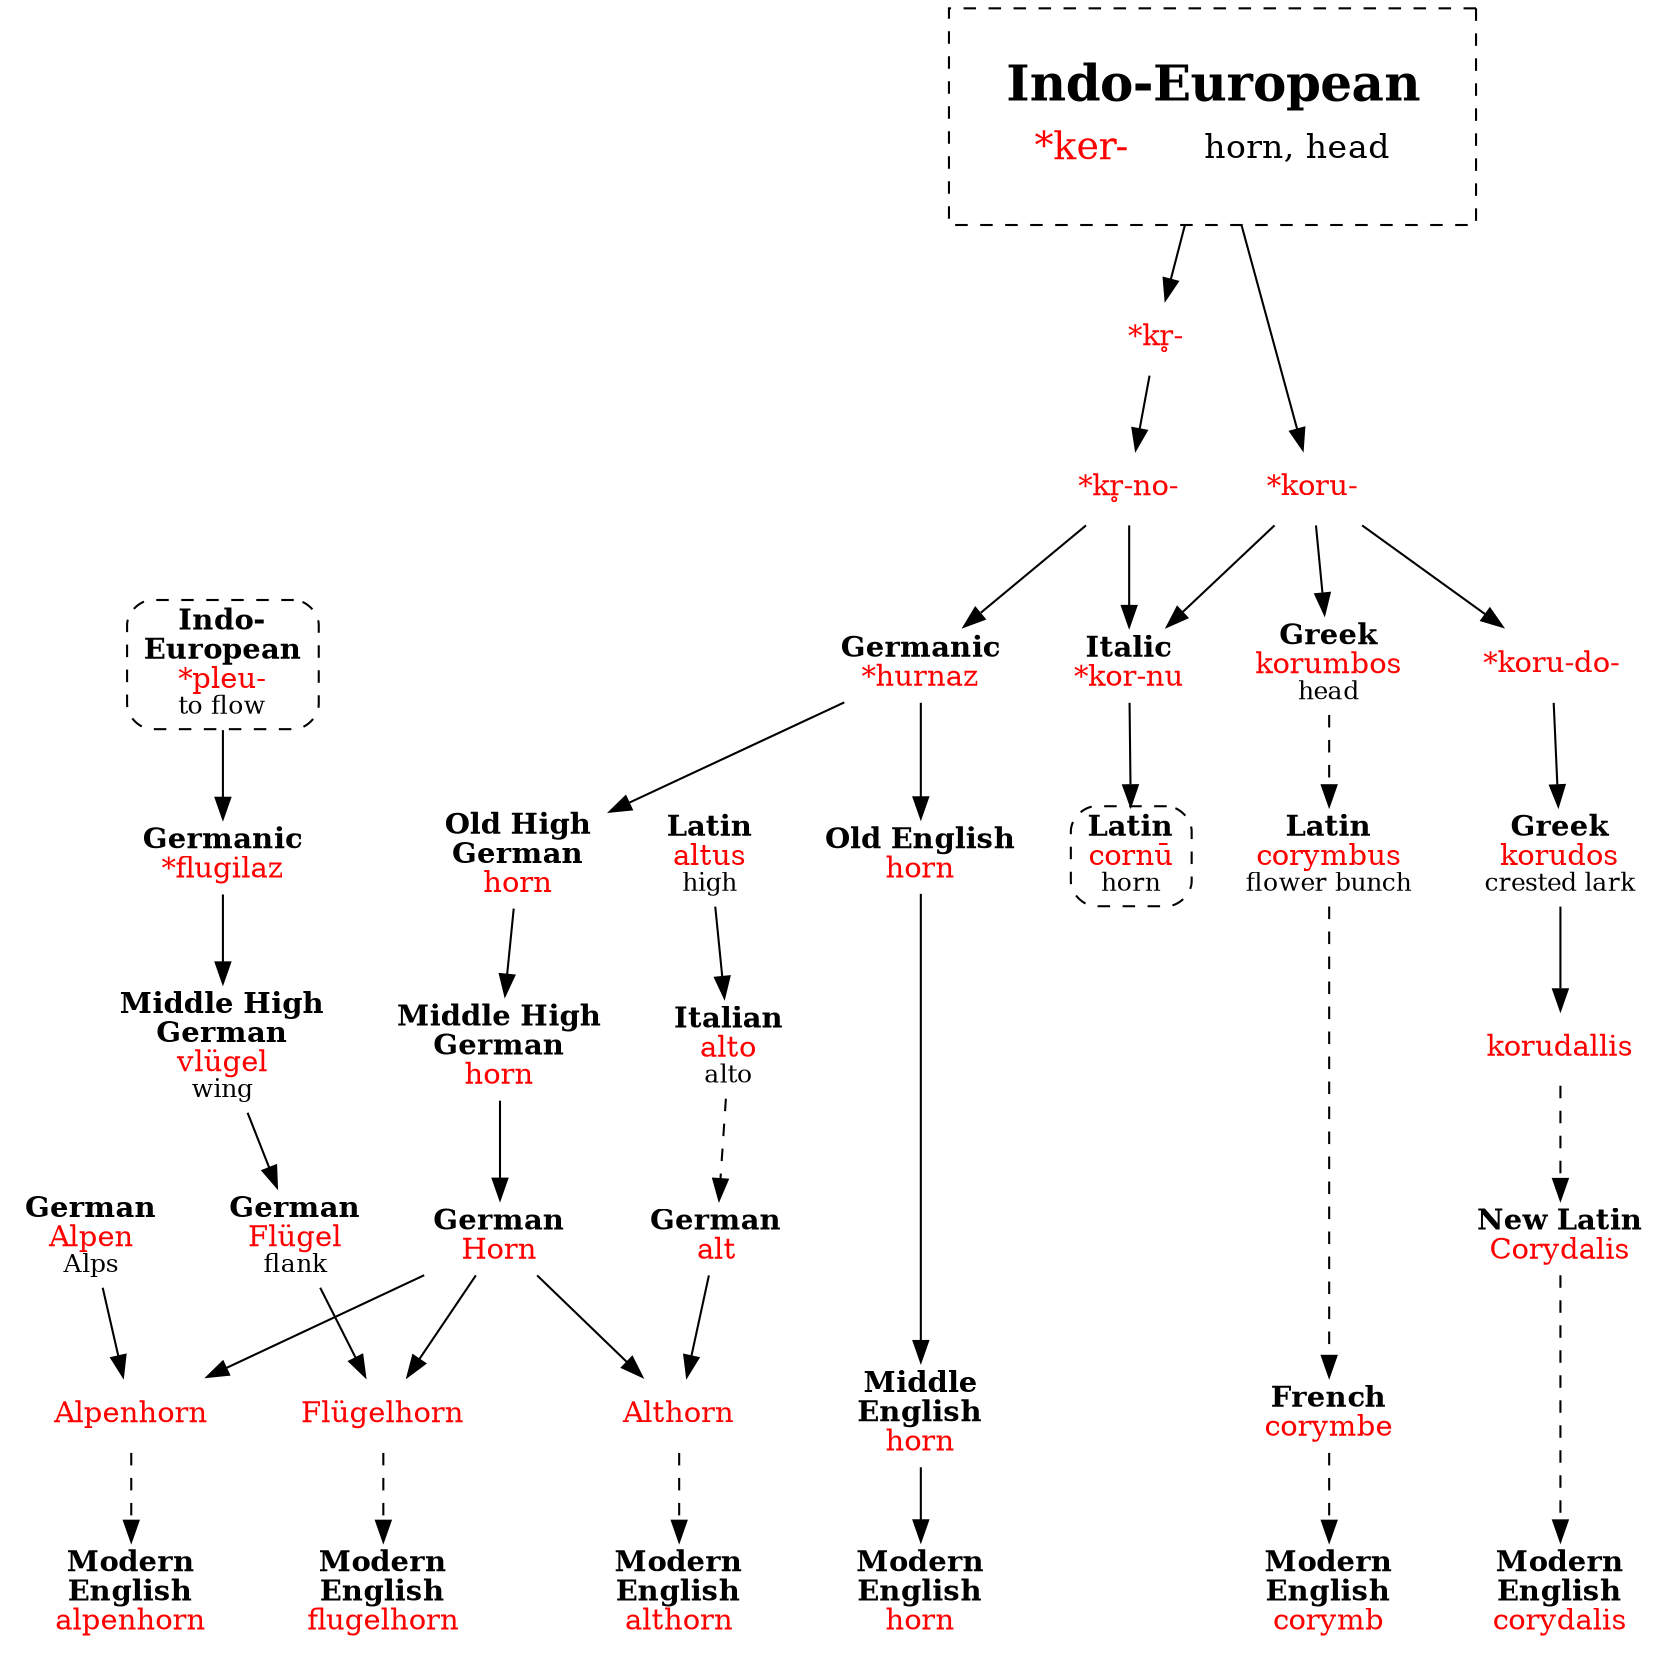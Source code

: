 strict digraph {
/* sources: AHD */
node [shape=none]

ker [label=<<table border="0"><tr><td colspan="2"><font point-size="24"><b>Indo-European</b></font></td></tr><tr><td><font point-size="18" color="red">*ker-</font></td><td><font point-size="16">horn, head</font></td></tr></table>> tooltip="Indo-European \"*ker-\" horn, head" shape=rect style=dashed peripheries=1 margin=.3 URL="ker-horn0.svg"]

// horn
kr [label=<<font color="red">*kr̥-</font>>]
krno [label=<<font color="red">*kr̥-no-</font>>]
hurnazGc [label=<<b>Germanic</b><br/><font color="red">*hurnaz</font>>]
hornOE [label=<<b>Old English</b><br/><font color="red">horn</font>>]
hornME [label=<<b>Middle<br/>English</b><br/><font color="red">horn</font>>]
horn [label=<<b>Modern<br/>English</b><br/><font color="red">horn</font>>]
ker -> kr -> krno -> hurnazGc -> hornOE -> hornME -> horn

// alpenhorn
hornOHG [label=<<b>Old High<br/>German</b><br/><font color="red">horn</font>>]
hornMHG [label=<<b>Middle High<br/>German</b><br/><font color="red">horn</font>>]
hornGm [label=<<b>German</b><br/><font color="red">Horn</font>>]
alpenGm [label=<<b>German</b><br/><font color="red">Alpen</font><br/><font point-size="12">Alps</font>>]
alpenhornGm [label=<<font color="red">Alpenhorn</font>>]
alpenhorn [label=<<b>Modern<br/>English</b><br/><font color="red">alpenhorn</font>>]
hurnazGc -> hornOHG -> hornMHG -> hornGm
{ alpenGm hornGm } -> alpenhornGm
alpenhornGm -> alpenhorn [style=dashed]

// althorn
altusL [label=<<b>Latin</b><br/><font color="red">altus</font><br/><font point-size="12">high</font>>]
altoI [label=<<b>Italian</b><br/><font color="red">alto</font><br/><font point-size="12">alto</font>>]
altGm [label=<<b>German</b><br/><font color="red">alt</font>>]
althornGm [label=<<font color="red">Althorn</font>>]
althorn [label=<<b>Modern<br/>English</b><br/><font color="red">althorn</font>>]
altusL -> altoI
altoI -> altGm [style=dashed]
{ altGm hornGm } -> althornGm
althornGm -> althorn [style=dashed]

// flugelhorn
pleuIE [label=<<b>Indo-<br/>European</b><br/><font color="red">*pleu-</font><br/><font point-size="12">to flow</font>> shape=box style="dashed,rounded" URL="pleu-flow.svg"] // not made
flugilazGc [label=<<b>Germanic</b><br/><font color="red">*flugilaz</font>>]
vlugelMHG [label=<<b>Middle High<br/>German</b><br/><font color="red">vlügel</font><br/><font point-size="12">wing</font>>]
flugelGm [label=<<b>German</b><br/><font color="red">Flügel</font><br/><font point-size="12">flank</font>>]
flugelhornGm [label=<<font color="red">Flügelhorn</font>>]
flugelhorn [label=<<b>Modern<br/>English</b><br/><font color="red">flugelhorn</font>>]
pleuIE -> flugilazGc -> vlugelMHG -> flugelGm
{ flugelGm hornGm } -> flugelhornGm
flugelhornGm -> flugelhorn [style=dashed]

// corymb
koru [label=<<font color="red">*koru-</font>>]
korumbosGk [label=<<b>Greek</b><br/><font color="red">korumbos</font><br/><font point-size="12">head</font>>]
corymbusL [label=<<b>Latin</b><br/><font color="red">corymbus</font><br/><font point-size="12">flower bunch</font>>]
corymbeF [label=<<b>French</b><br/><font color="red">corymbe</font>>]
corymb [label=<<b>Modern<br/>English</b><br/><font color="red">corymb</font>>]
ker -> koru -> korumbosGk
korumbosGk -> corymbusL -> corymbeF -> corymb [style=dashed]

// corydalis
korudo [label=<<font color="red">*koru-do-</font>>]
korudosGk [label=<<b>Greek</b><br/><font color="red">korudos</font><br/><font point-size="12">crested lark</font>>]
korudallisGk [label=<<font color="red">korudallis</font>>]
corydalisNL [label=<<b>New Latin</b><br/><font color="red">Corydalis</font>>]
corydalis [label=<<b>Modern<br/>English</b><br/><font color="red">corydalis</font>>]
koru -> korudo -> korudosGk -> korudallisGk
korudallisGk -> corydalisNL -> corydalis [style=dashed]

// L cornu
kornuI [label=<<b>Italic</b><br/><font color="red">*kor-nu</font>>]
cornuL [label=<<b>Latin</b><br/><font color="red">cornū</font><br/><font point-size="12">horn</font>> shape=box style="dashed,rounded" URL="ker-horn2.svg"]
{ krno koru } -> kornuI -> cornuL

{ rank=sink horn alpenhorn althorn flugelhorn corymb corydalis }
{ rank=same pleuIE }
}